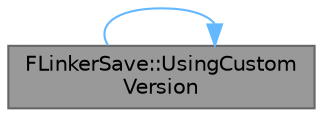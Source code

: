 digraph "FLinkerSave::UsingCustomVersion"
{
 // INTERACTIVE_SVG=YES
 // LATEX_PDF_SIZE
  bgcolor="transparent";
  edge [fontname=Helvetica,fontsize=10,labelfontname=Helvetica,labelfontsize=10];
  node [fontname=Helvetica,fontsize=10,shape=box,height=0.2,width=0.4];
  rankdir="LR";
  Node1 [id="Node000001",label="FLinkerSave::UsingCustom\lVersion",height=0.2,width=0.4,color="gray40", fillcolor="grey60", style="filled", fontcolor="black",tooltip="Registers the custom version to the archive."];
  Node1 -> Node1 [id="edge1_Node000001_Node000001",color="steelblue1",style="solid",tooltip=" "];
}
